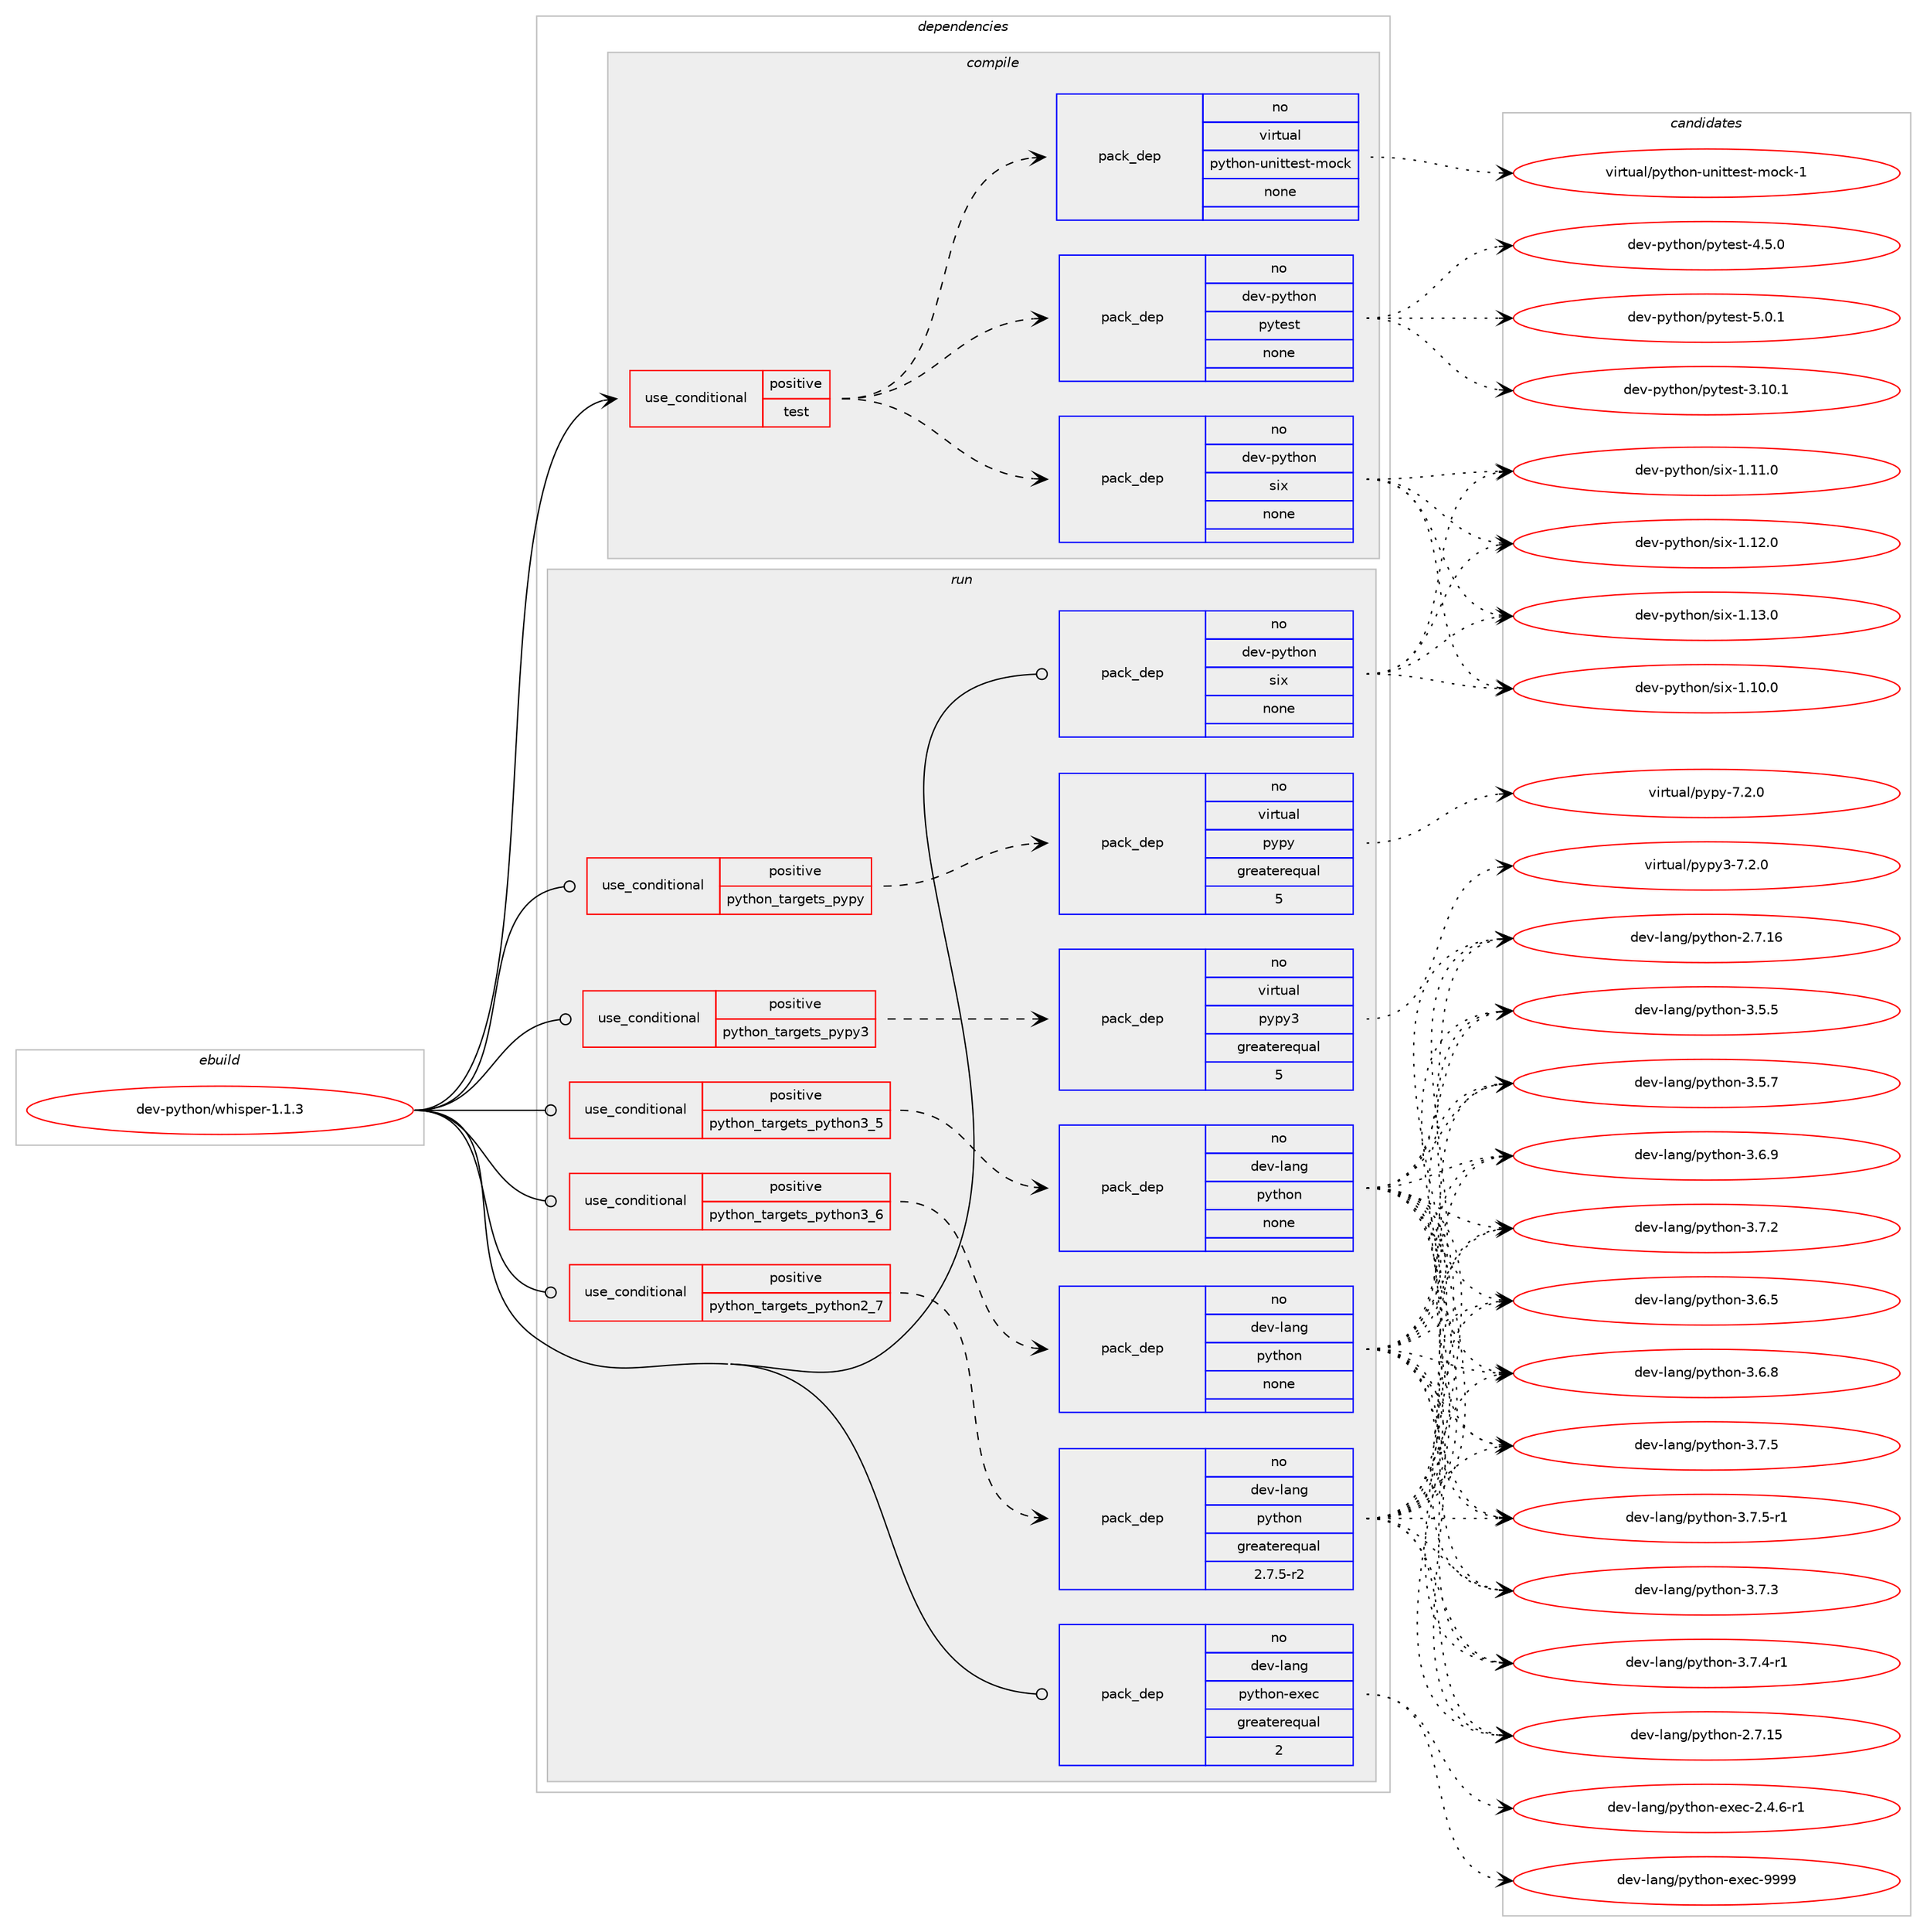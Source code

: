 digraph prolog {

# *************
# Graph options
# *************

newrank=true;
concentrate=true;
compound=true;
graph [rankdir=LR,fontname=Helvetica,fontsize=10,ranksep=1.5];#, ranksep=2.5, nodesep=0.2];
edge  [arrowhead=vee];
node  [fontname=Helvetica,fontsize=10];

# **********
# The ebuild
# **********

subgraph cluster_leftcol {
color=gray;
rank=same;
label=<<i>ebuild</i>>;
id [label="dev-python/whisper-1.1.3", color=red, width=4, href="../dev-python/whisper-1.1.3.svg"];
}

# ****************
# The dependencies
# ****************

subgraph cluster_midcol {
color=gray;
label=<<i>dependencies</i>>;
subgraph cluster_compile {
fillcolor="#eeeeee";
style=filled;
label=<<i>compile</i>>;
subgraph cond151475 {
dependency643994 [label=<<TABLE BORDER="0" CELLBORDER="1" CELLSPACING="0" CELLPADDING="4"><TR><TD ROWSPAN="3" CELLPADDING="10">use_conditional</TD></TR><TR><TD>positive</TD></TR><TR><TD>test</TD></TR></TABLE>>, shape=none, color=red];
subgraph pack480630 {
dependency643995 [label=<<TABLE BORDER="0" CELLBORDER="1" CELLSPACING="0" CELLPADDING="4" WIDTH="220"><TR><TD ROWSPAN="6" CELLPADDING="30">pack_dep</TD></TR><TR><TD WIDTH="110">no</TD></TR><TR><TD>dev-python</TD></TR><TR><TD>six</TD></TR><TR><TD>none</TD></TR><TR><TD></TD></TR></TABLE>>, shape=none, color=blue];
}
dependency643994:e -> dependency643995:w [weight=20,style="dashed",arrowhead="vee"];
subgraph pack480631 {
dependency643996 [label=<<TABLE BORDER="0" CELLBORDER="1" CELLSPACING="0" CELLPADDING="4" WIDTH="220"><TR><TD ROWSPAN="6" CELLPADDING="30">pack_dep</TD></TR><TR><TD WIDTH="110">no</TD></TR><TR><TD>dev-python</TD></TR><TR><TD>pytest</TD></TR><TR><TD>none</TD></TR><TR><TD></TD></TR></TABLE>>, shape=none, color=blue];
}
dependency643994:e -> dependency643996:w [weight=20,style="dashed",arrowhead="vee"];
subgraph pack480632 {
dependency643997 [label=<<TABLE BORDER="0" CELLBORDER="1" CELLSPACING="0" CELLPADDING="4" WIDTH="220"><TR><TD ROWSPAN="6" CELLPADDING="30">pack_dep</TD></TR><TR><TD WIDTH="110">no</TD></TR><TR><TD>virtual</TD></TR><TR><TD>python-unittest-mock</TD></TR><TR><TD>none</TD></TR><TR><TD></TD></TR></TABLE>>, shape=none, color=blue];
}
dependency643994:e -> dependency643997:w [weight=20,style="dashed",arrowhead="vee"];
}
id:e -> dependency643994:w [weight=20,style="solid",arrowhead="vee"];
}
subgraph cluster_compileandrun {
fillcolor="#eeeeee";
style=filled;
label=<<i>compile and run</i>>;
}
subgraph cluster_run {
fillcolor="#eeeeee";
style=filled;
label=<<i>run</i>>;
subgraph cond151476 {
dependency643998 [label=<<TABLE BORDER="0" CELLBORDER="1" CELLSPACING="0" CELLPADDING="4"><TR><TD ROWSPAN="3" CELLPADDING="10">use_conditional</TD></TR><TR><TD>positive</TD></TR><TR><TD>python_targets_pypy</TD></TR></TABLE>>, shape=none, color=red];
subgraph pack480633 {
dependency643999 [label=<<TABLE BORDER="0" CELLBORDER="1" CELLSPACING="0" CELLPADDING="4" WIDTH="220"><TR><TD ROWSPAN="6" CELLPADDING="30">pack_dep</TD></TR><TR><TD WIDTH="110">no</TD></TR><TR><TD>virtual</TD></TR><TR><TD>pypy</TD></TR><TR><TD>greaterequal</TD></TR><TR><TD>5</TD></TR></TABLE>>, shape=none, color=blue];
}
dependency643998:e -> dependency643999:w [weight=20,style="dashed",arrowhead="vee"];
}
id:e -> dependency643998:w [weight=20,style="solid",arrowhead="odot"];
subgraph cond151477 {
dependency644000 [label=<<TABLE BORDER="0" CELLBORDER="1" CELLSPACING="0" CELLPADDING="4"><TR><TD ROWSPAN="3" CELLPADDING="10">use_conditional</TD></TR><TR><TD>positive</TD></TR><TR><TD>python_targets_pypy3</TD></TR></TABLE>>, shape=none, color=red];
subgraph pack480634 {
dependency644001 [label=<<TABLE BORDER="0" CELLBORDER="1" CELLSPACING="0" CELLPADDING="4" WIDTH="220"><TR><TD ROWSPAN="6" CELLPADDING="30">pack_dep</TD></TR><TR><TD WIDTH="110">no</TD></TR><TR><TD>virtual</TD></TR><TR><TD>pypy3</TD></TR><TR><TD>greaterequal</TD></TR><TR><TD>5</TD></TR></TABLE>>, shape=none, color=blue];
}
dependency644000:e -> dependency644001:w [weight=20,style="dashed",arrowhead="vee"];
}
id:e -> dependency644000:w [weight=20,style="solid",arrowhead="odot"];
subgraph cond151478 {
dependency644002 [label=<<TABLE BORDER="0" CELLBORDER="1" CELLSPACING="0" CELLPADDING="4"><TR><TD ROWSPAN="3" CELLPADDING="10">use_conditional</TD></TR><TR><TD>positive</TD></TR><TR><TD>python_targets_python2_7</TD></TR></TABLE>>, shape=none, color=red];
subgraph pack480635 {
dependency644003 [label=<<TABLE BORDER="0" CELLBORDER="1" CELLSPACING="0" CELLPADDING="4" WIDTH="220"><TR><TD ROWSPAN="6" CELLPADDING="30">pack_dep</TD></TR><TR><TD WIDTH="110">no</TD></TR><TR><TD>dev-lang</TD></TR><TR><TD>python</TD></TR><TR><TD>greaterequal</TD></TR><TR><TD>2.7.5-r2</TD></TR></TABLE>>, shape=none, color=blue];
}
dependency644002:e -> dependency644003:w [weight=20,style="dashed",arrowhead="vee"];
}
id:e -> dependency644002:w [weight=20,style="solid",arrowhead="odot"];
subgraph cond151479 {
dependency644004 [label=<<TABLE BORDER="0" CELLBORDER="1" CELLSPACING="0" CELLPADDING="4"><TR><TD ROWSPAN="3" CELLPADDING="10">use_conditional</TD></TR><TR><TD>positive</TD></TR><TR><TD>python_targets_python3_5</TD></TR></TABLE>>, shape=none, color=red];
subgraph pack480636 {
dependency644005 [label=<<TABLE BORDER="0" CELLBORDER="1" CELLSPACING="0" CELLPADDING="4" WIDTH="220"><TR><TD ROWSPAN="6" CELLPADDING="30">pack_dep</TD></TR><TR><TD WIDTH="110">no</TD></TR><TR><TD>dev-lang</TD></TR><TR><TD>python</TD></TR><TR><TD>none</TD></TR><TR><TD></TD></TR></TABLE>>, shape=none, color=blue];
}
dependency644004:e -> dependency644005:w [weight=20,style="dashed",arrowhead="vee"];
}
id:e -> dependency644004:w [weight=20,style="solid",arrowhead="odot"];
subgraph cond151480 {
dependency644006 [label=<<TABLE BORDER="0" CELLBORDER="1" CELLSPACING="0" CELLPADDING="4"><TR><TD ROWSPAN="3" CELLPADDING="10">use_conditional</TD></TR><TR><TD>positive</TD></TR><TR><TD>python_targets_python3_6</TD></TR></TABLE>>, shape=none, color=red];
subgraph pack480637 {
dependency644007 [label=<<TABLE BORDER="0" CELLBORDER="1" CELLSPACING="0" CELLPADDING="4" WIDTH="220"><TR><TD ROWSPAN="6" CELLPADDING="30">pack_dep</TD></TR><TR><TD WIDTH="110">no</TD></TR><TR><TD>dev-lang</TD></TR><TR><TD>python</TD></TR><TR><TD>none</TD></TR><TR><TD></TD></TR></TABLE>>, shape=none, color=blue];
}
dependency644006:e -> dependency644007:w [weight=20,style="dashed",arrowhead="vee"];
}
id:e -> dependency644006:w [weight=20,style="solid",arrowhead="odot"];
subgraph pack480638 {
dependency644008 [label=<<TABLE BORDER="0" CELLBORDER="1" CELLSPACING="0" CELLPADDING="4" WIDTH="220"><TR><TD ROWSPAN="6" CELLPADDING="30">pack_dep</TD></TR><TR><TD WIDTH="110">no</TD></TR><TR><TD>dev-lang</TD></TR><TR><TD>python-exec</TD></TR><TR><TD>greaterequal</TD></TR><TR><TD>2</TD></TR></TABLE>>, shape=none, color=blue];
}
id:e -> dependency644008:w [weight=20,style="solid",arrowhead="odot"];
subgraph pack480639 {
dependency644009 [label=<<TABLE BORDER="0" CELLBORDER="1" CELLSPACING="0" CELLPADDING="4" WIDTH="220"><TR><TD ROWSPAN="6" CELLPADDING="30">pack_dep</TD></TR><TR><TD WIDTH="110">no</TD></TR><TR><TD>dev-python</TD></TR><TR><TD>six</TD></TR><TR><TD>none</TD></TR><TR><TD></TD></TR></TABLE>>, shape=none, color=blue];
}
id:e -> dependency644009:w [weight=20,style="solid",arrowhead="odot"];
}
}

# **************
# The candidates
# **************

subgraph cluster_choices {
rank=same;
color=gray;
label=<<i>candidates</i>>;

subgraph choice480630 {
color=black;
nodesep=1;
choice100101118451121211161041111104711510512045494649484648 [label="dev-python/six-1.10.0", color=red, width=4,href="../dev-python/six-1.10.0.svg"];
choice100101118451121211161041111104711510512045494649494648 [label="dev-python/six-1.11.0", color=red, width=4,href="../dev-python/six-1.11.0.svg"];
choice100101118451121211161041111104711510512045494649504648 [label="dev-python/six-1.12.0", color=red, width=4,href="../dev-python/six-1.12.0.svg"];
choice100101118451121211161041111104711510512045494649514648 [label="dev-python/six-1.13.0", color=red, width=4,href="../dev-python/six-1.13.0.svg"];
dependency643995:e -> choice100101118451121211161041111104711510512045494649484648:w [style=dotted,weight="100"];
dependency643995:e -> choice100101118451121211161041111104711510512045494649494648:w [style=dotted,weight="100"];
dependency643995:e -> choice100101118451121211161041111104711510512045494649504648:w [style=dotted,weight="100"];
dependency643995:e -> choice100101118451121211161041111104711510512045494649514648:w [style=dotted,weight="100"];
}
subgraph choice480631 {
color=black;
nodesep=1;
choice100101118451121211161041111104711212111610111511645514649484649 [label="dev-python/pytest-3.10.1", color=red, width=4,href="../dev-python/pytest-3.10.1.svg"];
choice1001011184511212111610411111047112121116101115116455246534648 [label="dev-python/pytest-4.5.0", color=red, width=4,href="../dev-python/pytest-4.5.0.svg"];
choice1001011184511212111610411111047112121116101115116455346484649 [label="dev-python/pytest-5.0.1", color=red, width=4,href="../dev-python/pytest-5.0.1.svg"];
dependency643996:e -> choice100101118451121211161041111104711212111610111511645514649484649:w [style=dotted,weight="100"];
dependency643996:e -> choice1001011184511212111610411111047112121116101115116455246534648:w [style=dotted,weight="100"];
dependency643996:e -> choice1001011184511212111610411111047112121116101115116455346484649:w [style=dotted,weight="100"];
}
subgraph choice480632 {
color=black;
nodesep=1;
choice11810511411611797108471121211161041111104511711010511611610111511645109111991074549 [label="virtual/python-unittest-mock-1", color=red, width=4,href="../virtual/python-unittest-mock-1.svg"];
dependency643997:e -> choice11810511411611797108471121211161041111104511711010511611610111511645109111991074549:w [style=dotted,weight="100"];
}
subgraph choice480633 {
color=black;
nodesep=1;
choice1181051141161179710847112121112121455546504648 [label="virtual/pypy-7.2.0", color=red, width=4,href="../virtual/pypy-7.2.0.svg"];
dependency643999:e -> choice1181051141161179710847112121112121455546504648:w [style=dotted,weight="100"];
}
subgraph choice480634 {
color=black;
nodesep=1;
choice118105114116117971084711212111212151455546504648 [label="virtual/pypy3-7.2.0", color=red, width=4,href="../virtual/pypy3-7.2.0.svg"];
dependency644001:e -> choice118105114116117971084711212111212151455546504648:w [style=dotted,weight="100"];
}
subgraph choice480635 {
color=black;
nodesep=1;
choice10010111845108971101034711212111610411111045504655464953 [label="dev-lang/python-2.7.15", color=red, width=4,href="../dev-lang/python-2.7.15.svg"];
choice10010111845108971101034711212111610411111045504655464954 [label="dev-lang/python-2.7.16", color=red, width=4,href="../dev-lang/python-2.7.16.svg"];
choice100101118451089711010347112121116104111110455146534653 [label="dev-lang/python-3.5.5", color=red, width=4,href="../dev-lang/python-3.5.5.svg"];
choice100101118451089711010347112121116104111110455146534655 [label="dev-lang/python-3.5.7", color=red, width=4,href="../dev-lang/python-3.5.7.svg"];
choice100101118451089711010347112121116104111110455146544653 [label="dev-lang/python-3.6.5", color=red, width=4,href="../dev-lang/python-3.6.5.svg"];
choice100101118451089711010347112121116104111110455146544656 [label="dev-lang/python-3.6.8", color=red, width=4,href="../dev-lang/python-3.6.8.svg"];
choice100101118451089711010347112121116104111110455146544657 [label="dev-lang/python-3.6.9", color=red, width=4,href="../dev-lang/python-3.6.9.svg"];
choice100101118451089711010347112121116104111110455146554650 [label="dev-lang/python-3.7.2", color=red, width=4,href="../dev-lang/python-3.7.2.svg"];
choice100101118451089711010347112121116104111110455146554651 [label="dev-lang/python-3.7.3", color=red, width=4,href="../dev-lang/python-3.7.3.svg"];
choice1001011184510897110103471121211161041111104551465546524511449 [label="dev-lang/python-3.7.4-r1", color=red, width=4,href="../dev-lang/python-3.7.4-r1.svg"];
choice100101118451089711010347112121116104111110455146554653 [label="dev-lang/python-3.7.5", color=red, width=4,href="../dev-lang/python-3.7.5.svg"];
choice1001011184510897110103471121211161041111104551465546534511449 [label="dev-lang/python-3.7.5-r1", color=red, width=4,href="../dev-lang/python-3.7.5-r1.svg"];
dependency644003:e -> choice10010111845108971101034711212111610411111045504655464953:w [style=dotted,weight="100"];
dependency644003:e -> choice10010111845108971101034711212111610411111045504655464954:w [style=dotted,weight="100"];
dependency644003:e -> choice100101118451089711010347112121116104111110455146534653:w [style=dotted,weight="100"];
dependency644003:e -> choice100101118451089711010347112121116104111110455146534655:w [style=dotted,weight="100"];
dependency644003:e -> choice100101118451089711010347112121116104111110455146544653:w [style=dotted,weight="100"];
dependency644003:e -> choice100101118451089711010347112121116104111110455146544656:w [style=dotted,weight="100"];
dependency644003:e -> choice100101118451089711010347112121116104111110455146544657:w [style=dotted,weight="100"];
dependency644003:e -> choice100101118451089711010347112121116104111110455146554650:w [style=dotted,weight="100"];
dependency644003:e -> choice100101118451089711010347112121116104111110455146554651:w [style=dotted,weight="100"];
dependency644003:e -> choice1001011184510897110103471121211161041111104551465546524511449:w [style=dotted,weight="100"];
dependency644003:e -> choice100101118451089711010347112121116104111110455146554653:w [style=dotted,weight="100"];
dependency644003:e -> choice1001011184510897110103471121211161041111104551465546534511449:w [style=dotted,weight="100"];
}
subgraph choice480636 {
color=black;
nodesep=1;
choice10010111845108971101034711212111610411111045504655464953 [label="dev-lang/python-2.7.15", color=red, width=4,href="../dev-lang/python-2.7.15.svg"];
choice10010111845108971101034711212111610411111045504655464954 [label="dev-lang/python-2.7.16", color=red, width=4,href="../dev-lang/python-2.7.16.svg"];
choice100101118451089711010347112121116104111110455146534653 [label="dev-lang/python-3.5.5", color=red, width=4,href="../dev-lang/python-3.5.5.svg"];
choice100101118451089711010347112121116104111110455146534655 [label="dev-lang/python-3.5.7", color=red, width=4,href="../dev-lang/python-3.5.7.svg"];
choice100101118451089711010347112121116104111110455146544653 [label="dev-lang/python-3.6.5", color=red, width=4,href="../dev-lang/python-3.6.5.svg"];
choice100101118451089711010347112121116104111110455146544656 [label="dev-lang/python-3.6.8", color=red, width=4,href="../dev-lang/python-3.6.8.svg"];
choice100101118451089711010347112121116104111110455146544657 [label="dev-lang/python-3.6.9", color=red, width=4,href="../dev-lang/python-3.6.9.svg"];
choice100101118451089711010347112121116104111110455146554650 [label="dev-lang/python-3.7.2", color=red, width=4,href="../dev-lang/python-3.7.2.svg"];
choice100101118451089711010347112121116104111110455146554651 [label="dev-lang/python-3.7.3", color=red, width=4,href="../dev-lang/python-3.7.3.svg"];
choice1001011184510897110103471121211161041111104551465546524511449 [label="dev-lang/python-3.7.4-r1", color=red, width=4,href="../dev-lang/python-3.7.4-r1.svg"];
choice100101118451089711010347112121116104111110455146554653 [label="dev-lang/python-3.7.5", color=red, width=4,href="../dev-lang/python-3.7.5.svg"];
choice1001011184510897110103471121211161041111104551465546534511449 [label="dev-lang/python-3.7.5-r1", color=red, width=4,href="../dev-lang/python-3.7.5-r1.svg"];
dependency644005:e -> choice10010111845108971101034711212111610411111045504655464953:w [style=dotted,weight="100"];
dependency644005:e -> choice10010111845108971101034711212111610411111045504655464954:w [style=dotted,weight="100"];
dependency644005:e -> choice100101118451089711010347112121116104111110455146534653:w [style=dotted,weight="100"];
dependency644005:e -> choice100101118451089711010347112121116104111110455146534655:w [style=dotted,weight="100"];
dependency644005:e -> choice100101118451089711010347112121116104111110455146544653:w [style=dotted,weight="100"];
dependency644005:e -> choice100101118451089711010347112121116104111110455146544656:w [style=dotted,weight="100"];
dependency644005:e -> choice100101118451089711010347112121116104111110455146544657:w [style=dotted,weight="100"];
dependency644005:e -> choice100101118451089711010347112121116104111110455146554650:w [style=dotted,weight="100"];
dependency644005:e -> choice100101118451089711010347112121116104111110455146554651:w [style=dotted,weight="100"];
dependency644005:e -> choice1001011184510897110103471121211161041111104551465546524511449:w [style=dotted,weight="100"];
dependency644005:e -> choice100101118451089711010347112121116104111110455146554653:w [style=dotted,weight="100"];
dependency644005:e -> choice1001011184510897110103471121211161041111104551465546534511449:w [style=dotted,weight="100"];
}
subgraph choice480637 {
color=black;
nodesep=1;
choice10010111845108971101034711212111610411111045504655464953 [label="dev-lang/python-2.7.15", color=red, width=4,href="../dev-lang/python-2.7.15.svg"];
choice10010111845108971101034711212111610411111045504655464954 [label="dev-lang/python-2.7.16", color=red, width=4,href="../dev-lang/python-2.7.16.svg"];
choice100101118451089711010347112121116104111110455146534653 [label="dev-lang/python-3.5.5", color=red, width=4,href="../dev-lang/python-3.5.5.svg"];
choice100101118451089711010347112121116104111110455146534655 [label="dev-lang/python-3.5.7", color=red, width=4,href="../dev-lang/python-3.5.7.svg"];
choice100101118451089711010347112121116104111110455146544653 [label="dev-lang/python-3.6.5", color=red, width=4,href="../dev-lang/python-3.6.5.svg"];
choice100101118451089711010347112121116104111110455146544656 [label="dev-lang/python-3.6.8", color=red, width=4,href="../dev-lang/python-3.6.8.svg"];
choice100101118451089711010347112121116104111110455146544657 [label="dev-lang/python-3.6.9", color=red, width=4,href="../dev-lang/python-3.6.9.svg"];
choice100101118451089711010347112121116104111110455146554650 [label="dev-lang/python-3.7.2", color=red, width=4,href="../dev-lang/python-3.7.2.svg"];
choice100101118451089711010347112121116104111110455146554651 [label="dev-lang/python-3.7.3", color=red, width=4,href="../dev-lang/python-3.7.3.svg"];
choice1001011184510897110103471121211161041111104551465546524511449 [label="dev-lang/python-3.7.4-r1", color=red, width=4,href="../dev-lang/python-3.7.4-r1.svg"];
choice100101118451089711010347112121116104111110455146554653 [label="dev-lang/python-3.7.5", color=red, width=4,href="../dev-lang/python-3.7.5.svg"];
choice1001011184510897110103471121211161041111104551465546534511449 [label="dev-lang/python-3.7.5-r1", color=red, width=4,href="../dev-lang/python-3.7.5-r1.svg"];
dependency644007:e -> choice10010111845108971101034711212111610411111045504655464953:w [style=dotted,weight="100"];
dependency644007:e -> choice10010111845108971101034711212111610411111045504655464954:w [style=dotted,weight="100"];
dependency644007:e -> choice100101118451089711010347112121116104111110455146534653:w [style=dotted,weight="100"];
dependency644007:e -> choice100101118451089711010347112121116104111110455146534655:w [style=dotted,weight="100"];
dependency644007:e -> choice100101118451089711010347112121116104111110455146544653:w [style=dotted,weight="100"];
dependency644007:e -> choice100101118451089711010347112121116104111110455146544656:w [style=dotted,weight="100"];
dependency644007:e -> choice100101118451089711010347112121116104111110455146544657:w [style=dotted,weight="100"];
dependency644007:e -> choice100101118451089711010347112121116104111110455146554650:w [style=dotted,weight="100"];
dependency644007:e -> choice100101118451089711010347112121116104111110455146554651:w [style=dotted,weight="100"];
dependency644007:e -> choice1001011184510897110103471121211161041111104551465546524511449:w [style=dotted,weight="100"];
dependency644007:e -> choice100101118451089711010347112121116104111110455146554653:w [style=dotted,weight="100"];
dependency644007:e -> choice1001011184510897110103471121211161041111104551465546534511449:w [style=dotted,weight="100"];
}
subgraph choice480638 {
color=black;
nodesep=1;
choice10010111845108971101034711212111610411111045101120101994550465246544511449 [label="dev-lang/python-exec-2.4.6-r1", color=red, width=4,href="../dev-lang/python-exec-2.4.6-r1.svg"];
choice10010111845108971101034711212111610411111045101120101994557575757 [label="dev-lang/python-exec-9999", color=red, width=4,href="../dev-lang/python-exec-9999.svg"];
dependency644008:e -> choice10010111845108971101034711212111610411111045101120101994550465246544511449:w [style=dotted,weight="100"];
dependency644008:e -> choice10010111845108971101034711212111610411111045101120101994557575757:w [style=dotted,weight="100"];
}
subgraph choice480639 {
color=black;
nodesep=1;
choice100101118451121211161041111104711510512045494649484648 [label="dev-python/six-1.10.0", color=red, width=4,href="../dev-python/six-1.10.0.svg"];
choice100101118451121211161041111104711510512045494649494648 [label="dev-python/six-1.11.0", color=red, width=4,href="../dev-python/six-1.11.0.svg"];
choice100101118451121211161041111104711510512045494649504648 [label="dev-python/six-1.12.0", color=red, width=4,href="../dev-python/six-1.12.0.svg"];
choice100101118451121211161041111104711510512045494649514648 [label="dev-python/six-1.13.0", color=red, width=4,href="../dev-python/six-1.13.0.svg"];
dependency644009:e -> choice100101118451121211161041111104711510512045494649484648:w [style=dotted,weight="100"];
dependency644009:e -> choice100101118451121211161041111104711510512045494649494648:w [style=dotted,weight="100"];
dependency644009:e -> choice100101118451121211161041111104711510512045494649504648:w [style=dotted,weight="100"];
dependency644009:e -> choice100101118451121211161041111104711510512045494649514648:w [style=dotted,weight="100"];
}
}

}

